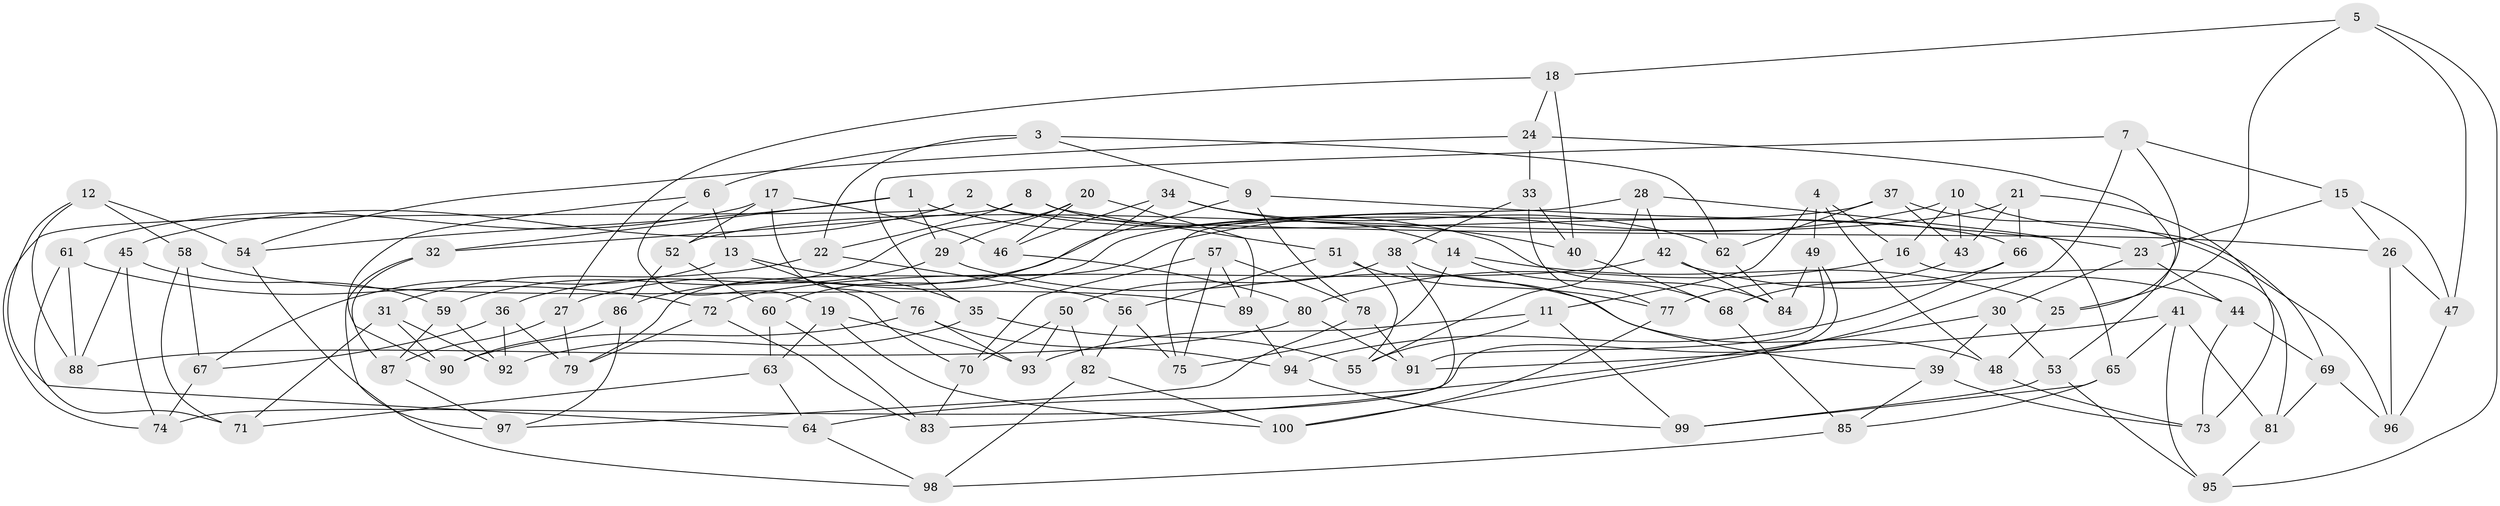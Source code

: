 // coarse degree distribution, {6: 0.532258064516129, 5: 0.08064516129032258, 4: 0.3709677419354839, 3: 0.016129032258064516}
// Generated by graph-tools (version 1.1) at 2025/24/03/03/25 07:24:28]
// undirected, 100 vertices, 200 edges
graph export_dot {
graph [start="1"]
  node [color=gray90,style=filled];
  1;
  2;
  3;
  4;
  5;
  6;
  7;
  8;
  9;
  10;
  11;
  12;
  13;
  14;
  15;
  16;
  17;
  18;
  19;
  20;
  21;
  22;
  23;
  24;
  25;
  26;
  27;
  28;
  29;
  30;
  31;
  32;
  33;
  34;
  35;
  36;
  37;
  38;
  39;
  40;
  41;
  42;
  43;
  44;
  45;
  46;
  47;
  48;
  49;
  50;
  51;
  52;
  53;
  54;
  55;
  56;
  57;
  58;
  59;
  60;
  61;
  62;
  63;
  64;
  65;
  66;
  67;
  68;
  69;
  70;
  71;
  72;
  73;
  74;
  75;
  76;
  77;
  78;
  79;
  80;
  81;
  82;
  83;
  84;
  85;
  86;
  87;
  88;
  89;
  90;
  91;
  92;
  93;
  94;
  95;
  96;
  97;
  98;
  99;
  100;
  1 -- 32;
  1 -- 29;
  1 -- 84;
  1 -- 54;
  2 -- 26;
  2 -- 74;
  2 -- 45;
  2 -- 66;
  3 -- 6;
  3 -- 62;
  3 -- 9;
  3 -- 22;
  4 -- 49;
  4 -- 48;
  4 -- 11;
  4 -- 16;
  5 -- 95;
  5 -- 47;
  5 -- 25;
  5 -- 18;
  6 -- 13;
  6 -- 19;
  6 -- 90;
  7 -- 15;
  7 -- 25;
  7 -- 100;
  7 -- 35;
  8 -- 14;
  8 -- 22;
  8 -- 51;
  8 -- 32;
  9 -- 78;
  9 -- 27;
  9 -- 23;
  10 -- 43;
  10 -- 69;
  10 -- 16;
  10 -- 79;
  11 -- 93;
  11 -- 99;
  11 -- 55;
  12 -- 88;
  12 -- 54;
  12 -- 64;
  12 -- 58;
  13 -- 67;
  13 -- 35;
  13 -- 70;
  14 -- 68;
  14 -- 25;
  14 -- 75;
  15 -- 23;
  15 -- 26;
  15 -- 47;
  16 -- 80;
  16 -- 81;
  17 -- 76;
  17 -- 46;
  17 -- 52;
  17 -- 61;
  18 -- 24;
  18 -- 27;
  18 -- 40;
  19 -- 100;
  19 -- 93;
  19 -- 63;
  20 -- 89;
  20 -- 29;
  20 -- 46;
  20 -- 59;
  21 -- 43;
  21 -- 73;
  21 -- 66;
  21 -- 52;
  22 -- 31;
  22 -- 56;
  23 -- 44;
  23 -- 30;
  24 -- 53;
  24 -- 33;
  24 -- 54;
  25 -- 48;
  26 -- 96;
  26 -- 47;
  27 -- 79;
  27 -- 87;
  28 -- 55;
  28 -- 42;
  28 -- 75;
  28 -- 65;
  29 -- 48;
  29 -- 36;
  30 -- 39;
  30 -- 53;
  30 -- 64;
  31 -- 71;
  31 -- 90;
  31 -- 92;
  32 -- 87;
  32 -- 97;
  33 -- 38;
  33 -- 77;
  33 -- 40;
  34 -- 40;
  34 -- 62;
  34 -- 60;
  34 -- 46;
  35 -- 55;
  35 -- 92;
  36 -- 67;
  36 -- 79;
  36 -- 92;
  37 -- 96;
  37 -- 62;
  37 -- 86;
  37 -- 43;
  38 -- 50;
  38 -- 83;
  38 -- 39;
  39 -- 73;
  39 -- 85;
  40 -- 68;
  41 -- 95;
  41 -- 65;
  41 -- 91;
  41 -- 81;
  42 -- 72;
  42 -- 44;
  42 -- 84;
  43 -- 77;
  44 -- 69;
  44 -- 73;
  45 -- 59;
  45 -- 88;
  45 -- 74;
  46 -- 80;
  47 -- 96;
  48 -- 73;
  49 -- 74;
  49 -- 84;
  49 -- 91;
  50 -- 82;
  50 -- 70;
  50 -- 93;
  51 -- 55;
  51 -- 56;
  51 -- 77;
  52 -- 86;
  52 -- 60;
  53 -- 95;
  53 -- 99;
  54 -- 98;
  56 -- 82;
  56 -- 75;
  57 -- 89;
  57 -- 75;
  57 -- 70;
  57 -- 78;
  58 -- 71;
  58 -- 89;
  58 -- 67;
  59 -- 87;
  59 -- 92;
  60 -- 63;
  60 -- 83;
  61 -- 88;
  61 -- 71;
  61 -- 72;
  62 -- 84;
  63 -- 71;
  63 -- 64;
  64 -- 98;
  65 -- 99;
  65 -- 85;
  66 -- 68;
  66 -- 94;
  67 -- 74;
  68 -- 85;
  69 -- 81;
  69 -- 96;
  70 -- 83;
  72 -- 79;
  72 -- 83;
  76 -- 93;
  76 -- 90;
  76 -- 94;
  77 -- 100;
  78 -- 91;
  78 -- 97;
  80 -- 91;
  80 -- 88;
  81 -- 95;
  82 -- 100;
  82 -- 98;
  85 -- 98;
  86 -- 97;
  86 -- 90;
  87 -- 97;
  89 -- 94;
  94 -- 99;
}
